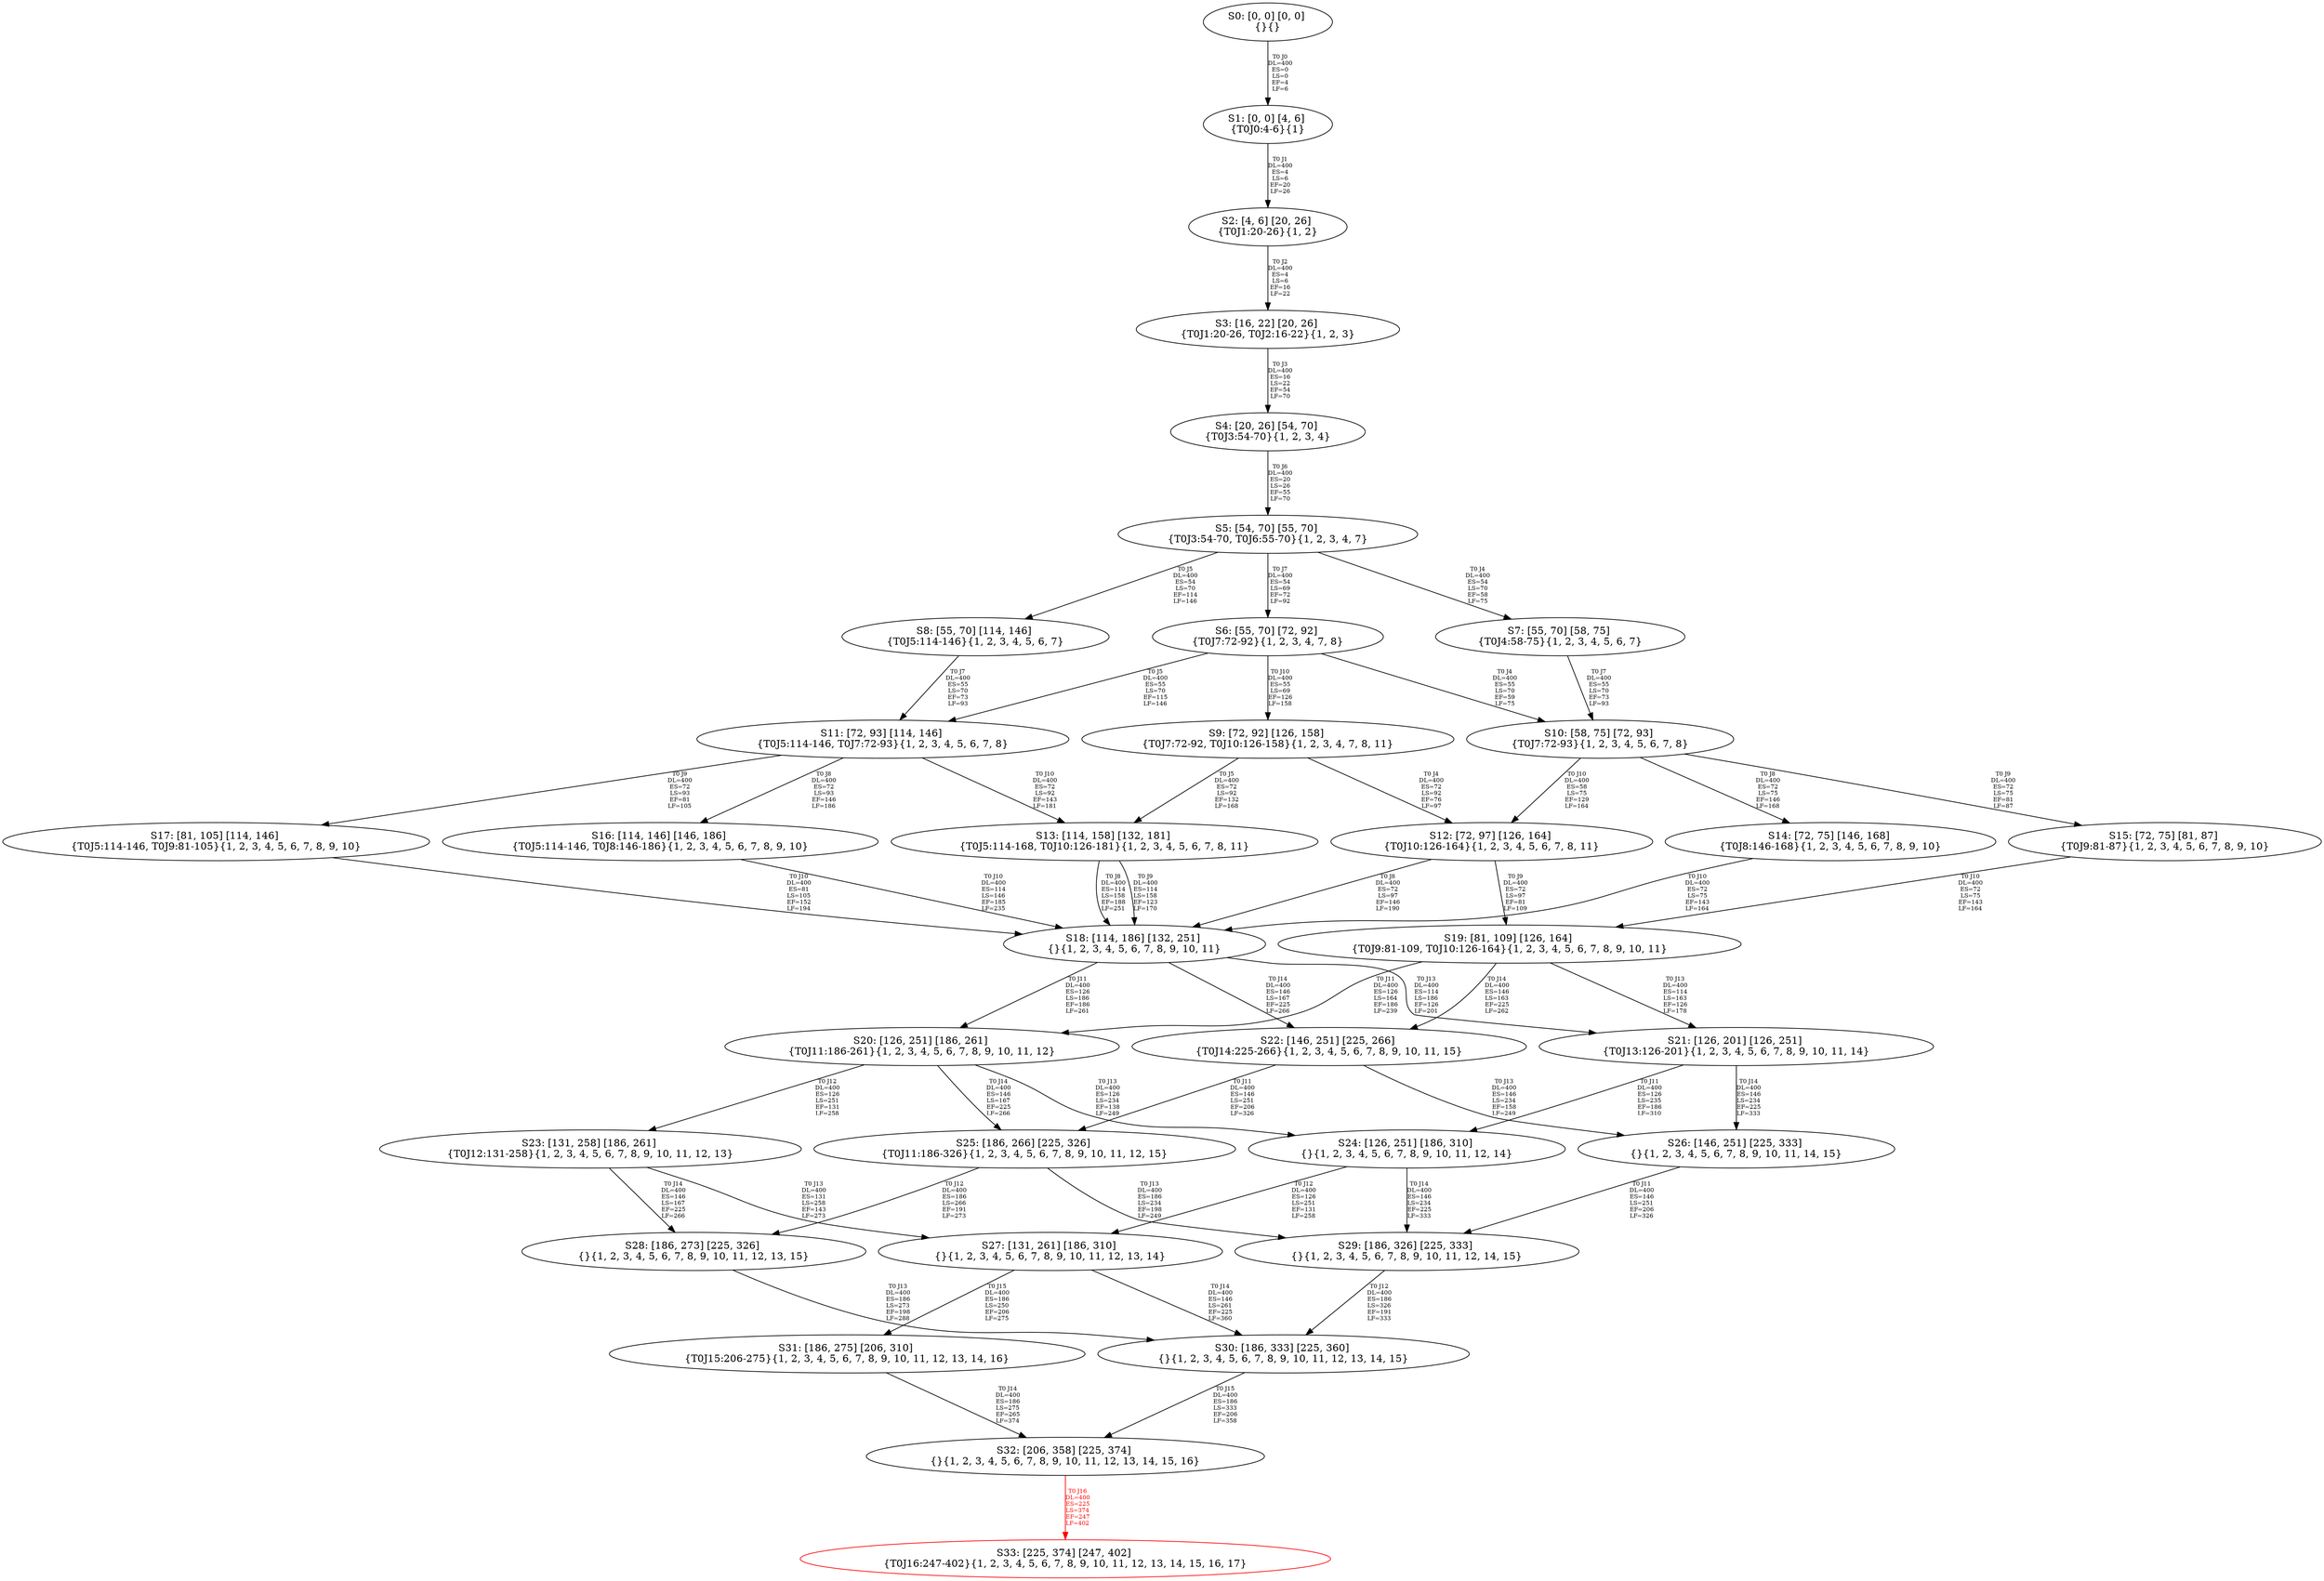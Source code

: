 digraph {
	S0[label="S0: [0, 0] [0, 0] \n{}{}"];
	S1[label="S1: [0, 0] [4, 6] \n{T0J0:4-6}{1}"];
	S2[label="S2: [4, 6] [20, 26] \n{T0J1:20-26}{1, 2}"];
	S3[label="S3: [16, 22] [20, 26] \n{T0J1:20-26, T0J2:16-22}{1, 2, 3}"];
	S4[label="S4: [20, 26] [54, 70] \n{T0J3:54-70}{1, 2, 3, 4}"];
	S5[label="S5: [54, 70] [55, 70] \n{T0J3:54-70, T0J6:55-70}{1, 2, 3, 4, 7}"];
	S6[label="S6: [55, 70] [72, 92] \n{T0J7:72-92}{1, 2, 3, 4, 7, 8}"];
	S7[label="S7: [55, 70] [58, 75] \n{T0J4:58-75}{1, 2, 3, 4, 5, 6, 7}"];
	S8[label="S8: [55, 70] [114, 146] \n{T0J5:114-146}{1, 2, 3, 4, 5, 6, 7}"];
	S9[label="S9: [72, 92] [126, 158] \n{T0J7:72-92, T0J10:126-158}{1, 2, 3, 4, 7, 8, 11}"];
	S10[label="S10: [58, 75] [72, 93] \n{T0J7:72-93}{1, 2, 3, 4, 5, 6, 7, 8}"];
	S11[label="S11: [72, 93] [114, 146] \n{T0J5:114-146, T0J7:72-93}{1, 2, 3, 4, 5, 6, 7, 8}"];
	S12[label="S12: [72, 97] [126, 164] \n{T0J10:126-164}{1, 2, 3, 4, 5, 6, 7, 8, 11}"];
	S13[label="S13: [114, 158] [132, 181] \n{T0J5:114-168, T0J10:126-181}{1, 2, 3, 4, 5, 6, 7, 8, 11}"];
	S14[label="S14: [72, 75] [146, 168] \n{T0J8:146-168}{1, 2, 3, 4, 5, 6, 7, 8, 9, 10}"];
	S15[label="S15: [72, 75] [81, 87] \n{T0J9:81-87}{1, 2, 3, 4, 5, 6, 7, 8, 9, 10}"];
	S16[label="S16: [114, 146] [146, 186] \n{T0J5:114-146, T0J8:146-186}{1, 2, 3, 4, 5, 6, 7, 8, 9, 10}"];
	S17[label="S17: [81, 105] [114, 146] \n{T0J5:114-146, T0J9:81-105}{1, 2, 3, 4, 5, 6, 7, 8, 9, 10}"];
	S18[label="S18: [114, 186] [132, 251] \n{}{1, 2, 3, 4, 5, 6, 7, 8, 9, 10, 11}"];
	S19[label="S19: [81, 109] [126, 164] \n{T0J9:81-109, T0J10:126-164}{1, 2, 3, 4, 5, 6, 7, 8, 9, 10, 11}"];
	S20[label="S20: [126, 251] [186, 261] \n{T0J11:186-261}{1, 2, 3, 4, 5, 6, 7, 8, 9, 10, 11, 12}"];
	S21[label="S21: [126, 201] [126, 251] \n{T0J13:126-201}{1, 2, 3, 4, 5, 6, 7, 8, 9, 10, 11, 14}"];
	S22[label="S22: [146, 251] [225, 266] \n{T0J14:225-266}{1, 2, 3, 4, 5, 6, 7, 8, 9, 10, 11, 15}"];
	S23[label="S23: [131, 258] [186, 261] \n{T0J12:131-258}{1, 2, 3, 4, 5, 6, 7, 8, 9, 10, 11, 12, 13}"];
	S24[label="S24: [126, 251] [186, 310] \n{}{1, 2, 3, 4, 5, 6, 7, 8, 9, 10, 11, 12, 14}"];
	S25[label="S25: [186, 266] [225, 326] \n{T0J11:186-326}{1, 2, 3, 4, 5, 6, 7, 8, 9, 10, 11, 12, 15}"];
	S26[label="S26: [146, 251] [225, 333] \n{}{1, 2, 3, 4, 5, 6, 7, 8, 9, 10, 11, 14, 15}"];
	S27[label="S27: [131, 261] [186, 310] \n{}{1, 2, 3, 4, 5, 6, 7, 8, 9, 10, 11, 12, 13, 14}"];
	S28[label="S28: [186, 273] [225, 326] \n{}{1, 2, 3, 4, 5, 6, 7, 8, 9, 10, 11, 12, 13, 15}"];
	S29[label="S29: [186, 326] [225, 333] \n{}{1, 2, 3, 4, 5, 6, 7, 8, 9, 10, 11, 12, 14, 15}"];
	S30[label="S30: [186, 333] [225, 360] \n{}{1, 2, 3, 4, 5, 6, 7, 8, 9, 10, 11, 12, 13, 14, 15}"];
	S31[label="S31: [186, 275] [206, 310] \n{T0J15:206-275}{1, 2, 3, 4, 5, 6, 7, 8, 9, 10, 11, 12, 13, 14, 16}"];
	S32[label="S32: [206, 358] [225, 374] \n{}{1, 2, 3, 4, 5, 6, 7, 8, 9, 10, 11, 12, 13, 14, 15, 16}"];
	S33[label="S33: [225, 374] [247, 402] \n{T0J16:247-402}{1, 2, 3, 4, 5, 6, 7, 8, 9, 10, 11, 12, 13, 14, 15, 16, 17}"];
	S0 -> S1[label="T0 J0\nDL=400\nES=0\nLS=0\nEF=4\nLF=6",fontsize=8];
	S1 -> S2[label="T0 J1\nDL=400\nES=4\nLS=6\nEF=20\nLF=26",fontsize=8];
	S2 -> S3[label="T0 J2\nDL=400\nES=4\nLS=6\nEF=16\nLF=22",fontsize=8];
	S3 -> S4[label="T0 J3\nDL=400\nES=16\nLS=22\nEF=54\nLF=70",fontsize=8];
	S4 -> S5[label="T0 J6\nDL=400\nES=20\nLS=26\nEF=55\nLF=70",fontsize=8];
	S5 -> S7[label="T0 J4\nDL=400\nES=54\nLS=70\nEF=58\nLF=75",fontsize=8];
	S5 -> S8[label="T0 J5\nDL=400\nES=54\nLS=70\nEF=114\nLF=146",fontsize=8];
	S5 -> S6[label="T0 J7\nDL=400\nES=54\nLS=69\nEF=72\nLF=92",fontsize=8];
	S6 -> S10[label="T0 J4\nDL=400\nES=55\nLS=70\nEF=59\nLF=75",fontsize=8];
	S6 -> S11[label="T0 J5\nDL=400\nES=55\nLS=70\nEF=115\nLF=146",fontsize=8];
	S6 -> S9[label="T0 J10\nDL=400\nES=55\nLS=69\nEF=126\nLF=158",fontsize=8];
	S7 -> S10[label="T0 J7\nDL=400\nES=55\nLS=70\nEF=73\nLF=93",fontsize=8];
	S8 -> S11[label="T0 J7\nDL=400\nES=55\nLS=70\nEF=73\nLF=93",fontsize=8];
	S9 -> S12[label="T0 J4\nDL=400\nES=72\nLS=92\nEF=76\nLF=97",fontsize=8];
	S9 -> S13[label="T0 J5\nDL=400\nES=72\nLS=92\nEF=132\nLF=168",fontsize=8];
	S10 -> S14[label="T0 J8\nDL=400\nES=72\nLS=75\nEF=146\nLF=168",fontsize=8];
	S10 -> S15[label="T0 J9\nDL=400\nES=72\nLS=75\nEF=81\nLF=87",fontsize=8];
	S10 -> S12[label="T0 J10\nDL=400\nES=58\nLS=75\nEF=129\nLF=164",fontsize=8];
	S11 -> S16[label="T0 J8\nDL=400\nES=72\nLS=93\nEF=146\nLF=186",fontsize=8];
	S11 -> S17[label="T0 J9\nDL=400\nES=72\nLS=93\nEF=81\nLF=105",fontsize=8];
	S11 -> S13[label="T0 J10\nDL=400\nES=72\nLS=92\nEF=143\nLF=181",fontsize=8];
	S12 -> S18[label="T0 J8\nDL=400\nES=72\nLS=97\nEF=146\nLF=190",fontsize=8];
	S12 -> S19[label="T0 J9\nDL=400\nES=72\nLS=97\nEF=81\nLF=109",fontsize=8];
	S13 -> S18[label="T0 J8\nDL=400\nES=114\nLS=158\nEF=188\nLF=251",fontsize=8];
	S13 -> S18[label="T0 J9\nDL=400\nES=114\nLS=158\nEF=123\nLF=170",fontsize=8];
	S14 -> S18[label="T0 J10\nDL=400\nES=72\nLS=75\nEF=143\nLF=164",fontsize=8];
	S15 -> S19[label="T0 J10\nDL=400\nES=72\nLS=75\nEF=143\nLF=164",fontsize=8];
	S16 -> S18[label="T0 J10\nDL=400\nES=114\nLS=146\nEF=185\nLF=235",fontsize=8];
	S17 -> S18[label="T0 J10\nDL=400\nES=81\nLS=105\nEF=152\nLF=194",fontsize=8];
	S18 -> S20[label="T0 J11\nDL=400\nES=126\nLS=186\nEF=186\nLF=261",fontsize=8];
	S18 -> S21[label="T0 J13\nDL=400\nES=114\nLS=186\nEF=126\nLF=201",fontsize=8];
	S18 -> S22[label="T0 J14\nDL=400\nES=146\nLS=167\nEF=225\nLF=266",fontsize=8];
	S19 -> S20[label="T0 J11\nDL=400\nES=126\nLS=164\nEF=186\nLF=239",fontsize=8];
	S19 -> S21[label="T0 J13\nDL=400\nES=114\nLS=163\nEF=126\nLF=178",fontsize=8];
	S19 -> S22[label="T0 J14\nDL=400\nES=146\nLS=163\nEF=225\nLF=262",fontsize=8];
	S20 -> S23[label="T0 J12\nDL=400\nES=126\nLS=251\nEF=131\nLF=258",fontsize=8];
	S20 -> S24[label="T0 J13\nDL=400\nES=126\nLS=234\nEF=138\nLF=249",fontsize=8];
	S20 -> S25[label="T0 J14\nDL=400\nES=146\nLS=167\nEF=225\nLF=266",fontsize=8];
	S21 -> S24[label="T0 J11\nDL=400\nES=126\nLS=235\nEF=186\nLF=310",fontsize=8];
	S21 -> S26[label="T0 J14\nDL=400\nES=146\nLS=234\nEF=225\nLF=333",fontsize=8];
	S22 -> S25[label="T0 J11\nDL=400\nES=146\nLS=251\nEF=206\nLF=326",fontsize=8];
	S22 -> S26[label="T0 J13\nDL=400\nES=146\nLS=234\nEF=158\nLF=249",fontsize=8];
	S23 -> S27[label="T0 J13\nDL=400\nES=131\nLS=258\nEF=143\nLF=273",fontsize=8];
	S23 -> S28[label="T0 J14\nDL=400\nES=146\nLS=167\nEF=225\nLF=266",fontsize=8];
	S24 -> S27[label="T0 J12\nDL=400\nES=126\nLS=251\nEF=131\nLF=258",fontsize=8];
	S24 -> S29[label="T0 J14\nDL=400\nES=146\nLS=234\nEF=225\nLF=333",fontsize=8];
	S25 -> S28[label="T0 J12\nDL=400\nES=186\nLS=266\nEF=191\nLF=273",fontsize=8];
	S25 -> S29[label="T0 J13\nDL=400\nES=186\nLS=234\nEF=198\nLF=249",fontsize=8];
	S26 -> S29[label="T0 J11\nDL=400\nES=146\nLS=251\nEF=206\nLF=326",fontsize=8];
	S27 -> S30[label="T0 J14\nDL=400\nES=146\nLS=261\nEF=225\nLF=360",fontsize=8];
	S27 -> S31[label="T0 J15\nDL=400\nES=186\nLS=250\nEF=206\nLF=275",fontsize=8];
	S28 -> S30[label="T0 J13\nDL=400\nES=186\nLS=273\nEF=198\nLF=288",fontsize=8];
	S29 -> S30[label="T0 J12\nDL=400\nES=186\nLS=326\nEF=191\nLF=333",fontsize=8];
	S30 -> S32[label="T0 J15\nDL=400\nES=186\nLS=333\nEF=206\nLF=358",fontsize=8];
	S31 -> S32[label="T0 J14\nDL=400\nES=186\nLS=275\nEF=265\nLF=374",fontsize=8];
	S32 -> S33[label="T0 J16\nDL=400\nES=225\nLS=374\nEF=247\nLF=402",color=Red,fontcolor=Red,fontsize=8];
S33[color=Red];
}

